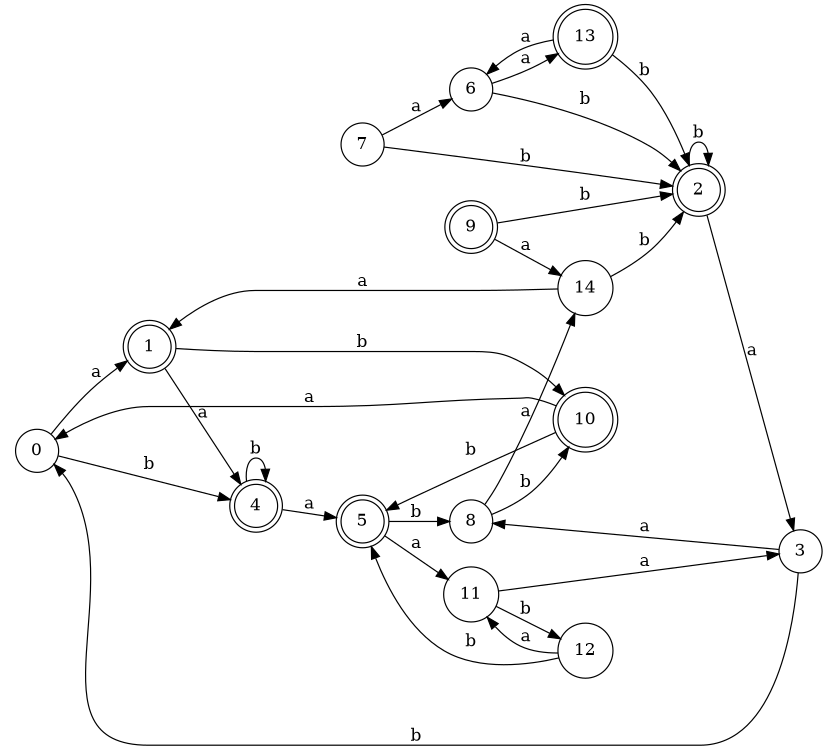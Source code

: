 digraph n12_7 {
__start0 [label="" shape="none"];

rankdir=LR;
size="8,5";

s0 [style="filled", color="black", fillcolor="white" shape="circle", label="0"];
s1 [style="rounded,filled", color="black", fillcolor="white" shape="doublecircle", label="1"];
s2 [style="rounded,filled", color="black", fillcolor="white" shape="doublecircle", label="2"];
s3 [style="filled", color="black", fillcolor="white" shape="circle", label="3"];
s4 [style="rounded,filled", color="black", fillcolor="white" shape="doublecircle", label="4"];
s5 [style="rounded,filled", color="black", fillcolor="white" shape="doublecircle", label="5"];
s6 [style="filled", color="black", fillcolor="white" shape="circle", label="6"];
s7 [style="filled", color="black", fillcolor="white" shape="circle", label="7"];
s8 [style="filled", color="black", fillcolor="white" shape="circle", label="8"];
s9 [style="rounded,filled", color="black", fillcolor="white" shape="doublecircle", label="9"];
s10 [style="rounded,filled", color="black", fillcolor="white" shape="doublecircle", label="10"];
s11 [style="filled", color="black", fillcolor="white" shape="circle", label="11"];
s12 [style="filled", color="black", fillcolor="white" shape="circle", label="12"];
s13 [style="rounded,filled", color="black", fillcolor="white" shape="doublecircle", label="13"];
s14 [style="filled", color="black", fillcolor="white" shape="circle", label="14"];
s0 -> s1 [label="a"];
s0 -> s4 [label="b"];
s1 -> s4 [label="a"];
s1 -> s10 [label="b"];
s2 -> s3 [label="a"];
s2 -> s2 [label="b"];
s3 -> s8 [label="a"];
s3 -> s0 [label="b"];
s4 -> s5 [label="a"];
s4 -> s4 [label="b"];
s5 -> s11 [label="a"];
s5 -> s8 [label="b"];
s6 -> s13 [label="a"];
s6 -> s2 [label="b"];
s7 -> s6 [label="a"];
s7 -> s2 [label="b"];
s8 -> s14 [label="a"];
s8 -> s10 [label="b"];
s9 -> s14 [label="a"];
s9 -> s2 [label="b"];
s10 -> s0 [label="a"];
s10 -> s5 [label="b"];
s11 -> s3 [label="a"];
s11 -> s12 [label="b"];
s12 -> s11 [label="a"];
s12 -> s5 [label="b"];
s13 -> s6 [label="a"];
s13 -> s2 [label="b"];
s14 -> s1 [label="a"];
s14 -> s2 [label="b"];

}